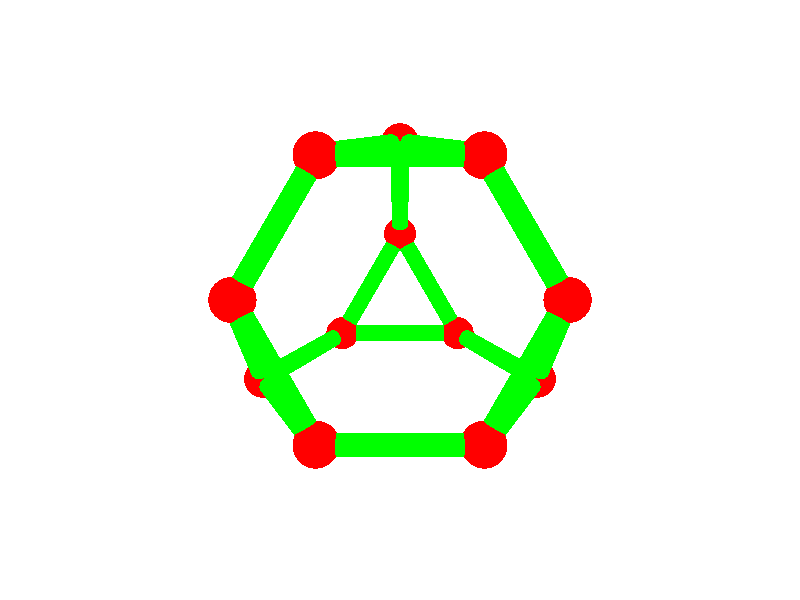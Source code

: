// Libraries containing color, texture, vector operations
#include "colors.inc"
#include "shapes.inc"
#include "math.inc"
                   
                   
light_source {
<-50,-50,-50>
color	White}
  
light_source {
<0,1000, -1000>
color	White} 

// Set a color of the background (sky)
//Scenario definition
camera {location <-7,-7,-7> look_at <0,0,0>}
background{color White}
light_source{<1000,1000,-1000> color White}

//Macro to print spheres in arrays
#macro PrintSphere (Final,Arr,Radio,Kolor)
 #declare i=0;
 #while (i<Final)  
  sphere{Arr[i],Radio texture {pigment{color Kolor}} finish{phong 1}}
  #declare i=i+1; 
 #end 
#end 

//Macro to print cylinders between spheres in arrays that have a maximun distance
#macro PrintCylinders (Final,Arr,Dmax,Radio,Kolor)
 #declare i=0;
 #while(i<Final-1)
  #declare j=i+1;
  #while (j<Final)
   #declare Distan=VDist(Arr[i],Arr[j]);
   #if(Distan<Dmax)
    cylinder{Arr[i],Arr[j],Radio texture {pigment {color Kolor}} finish {phong 1}}
   #end
   #declare j=j+1;
  #end
  #declare i=i+1;
 #end 
#end          

//Macro to found which fraction of the arist of a regular face I have to move the vertex to make the truncated platonic solids
//This magnitud is "inc" and only needs the internal angle of the regular polygon in the face.
#macro Found_inc(Angle)                     
 #declare a1=<1,0,0>;    
 #declare a2=vaxis_rotate(a1,<0,0,1>,Angle); 
 #declare zero=<0,0,0>; 
 #declare VTij=zero;          
 #declare VTik=zero;
 #declare NVTij=a1;   
 #declare inc=0.32;                     
 #declare h=0.00001;         
 #declare Cad="Au ";             
 #while (VDist(VTij,NVTij)>VDist(VTij,VTik))   
  #declare VTij=inc*a1;
  #declare VTik=inc*a2;    
  #declare NVTij=(1-inc)*a1;	  
  #declare inc=inc+h;
 #end     
#end 

//_____________________________________________
#declare edge=2.88;        //Measure of the edge in the truncated cube
#declare n=4;
#declare a=edge/0.471;     
#declare L=a*sqrt(2)+0.1;
#declare Pos= array [n];
#declare Pos[0]=<a/2,  a/2,  a/2>;
#declare Pos[1]=<-a/2,  -a/2,  a/2>;
#declare Pos[2]=<-a/2,  a/2,  -a/2>;
#declare Pos[3]=<a/2, -a/2,  -a/2>;


Found_inc(60) 

           
#debug "step 1 \n" 
#declare cont=0;
#declare PosT=array[n*3]; 
#declare i=0;
#while(i<n-1)
 #declare j=i+1;
 #while (j<n)
  #declare Distan=VDist(Pos[i],Pos[j]);
  #declare Desp=Pos[j]-Pos[i];
  #if(Distan<L)   
   #debug "repeticiones pre \n"
   #declare PosT[cont  ]=Pos[i]+Desp/3;  	 
   #declare PosT[cont+1]=Pos[i]+2*Desp/3;         
   #declare cont=cont+2;	  
  #end
  #declare j=j+1;
 #end
 #declare i=i+1;
#end    

PrintSphere (12,PosT,0.4,Red) 
PrintCylinders (12,PosT,0.4*L,0.2,Green)
 
            